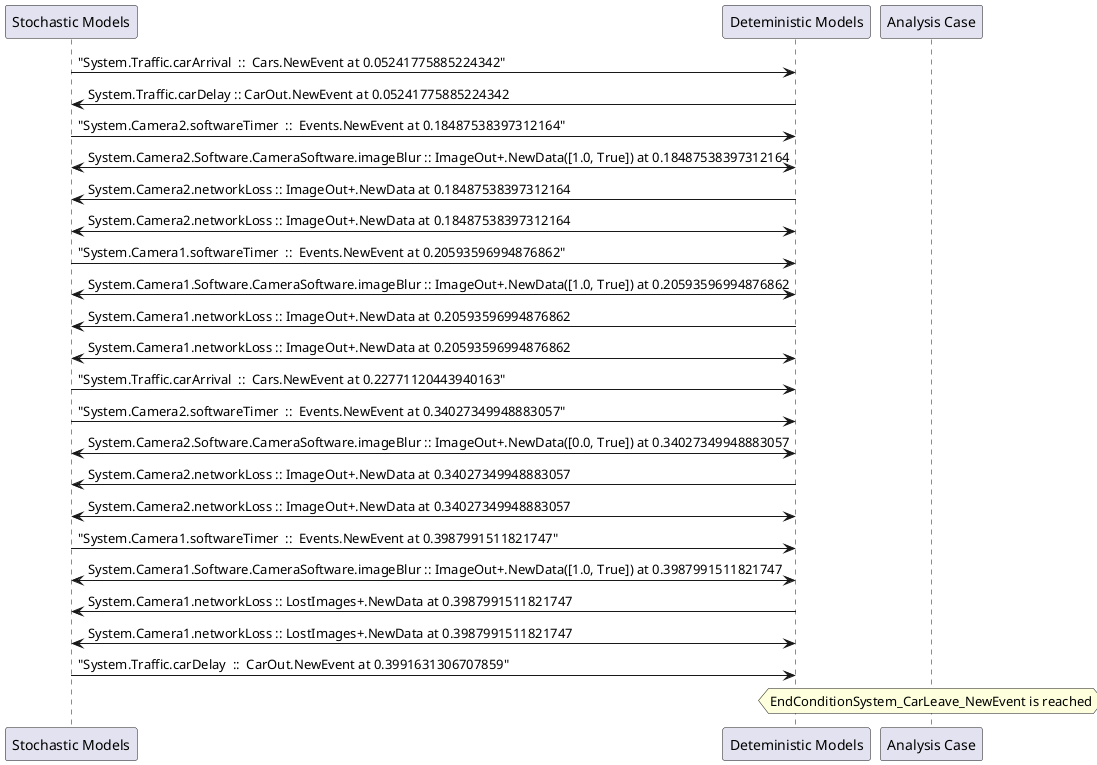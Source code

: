 
	@startuml
	participant "Stochastic Models" as stochmodel
	participant "Deteministic Models" as detmodel
	participant "Analysis Case" as analysis
	{39947_stop} stochmodel -> detmodel : "System.Traffic.carArrival  ::  Cars.NewEvent at 0.05241775885224342"
{39958_start} detmodel -> stochmodel : System.Traffic.carDelay :: CarOut.NewEvent at 0.05241775885224342
{39931_stop} stochmodel -> detmodel : "System.Camera2.softwareTimer  ::  Events.NewEvent at 0.18487538397312164"
detmodel <-> stochmodel : System.Camera2.Software.CameraSoftware.imageBlur :: ImageOut+.NewData([1.0, True]) at 0.18487538397312164
detmodel -> stochmodel : System.Camera2.networkLoss :: ImageOut+.NewData at 0.18487538397312164
detmodel <-> stochmodel : System.Camera2.networkLoss :: ImageOut+.NewData at 0.18487538397312164
{39915_stop} stochmodel -> detmodel : "System.Camera1.softwareTimer  ::  Events.NewEvent at 0.20593596994876862"
detmodel <-> stochmodel : System.Camera1.Software.CameraSoftware.imageBlur :: ImageOut+.NewData([1.0, True]) at 0.20593596994876862
detmodel -> stochmodel : System.Camera1.networkLoss :: ImageOut+.NewData at 0.20593596994876862
detmodel <-> stochmodel : System.Camera1.networkLoss :: ImageOut+.NewData at 0.20593596994876862
{39948_stop} stochmodel -> detmodel : "System.Traffic.carArrival  ::  Cars.NewEvent at 0.22771120443940163"
{39932_stop} stochmodel -> detmodel : "System.Camera2.softwareTimer  ::  Events.NewEvent at 0.34027349948883057"
detmodel <-> stochmodel : System.Camera2.Software.CameraSoftware.imageBlur :: ImageOut+.NewData([0.0, True]) at 0.34027349948883057
detmodel -> stochmodel : System.Camera2.networkLoss :: ImageOut+.NewData at 0.34027349948883057
detmodel <-> stochmodel : System.Camera2.networkLoss :: ImageOut+.NewData at 0.34027349948883057
{39916_stop} stochmodel -> detmodel : "System.Camera1.softwareTimer  ::  Events.NewEvent at 0.3987991511821747"
detmodel <-> stochmodel : System.Camera1.Software.CameraSoftware.imageBlur :: ImageOut+.NewData([1.0, True]) at 0.3987991511821747
detmodel -> stochmodel : System.Camera1.networkLoss :: LostImages+.NewData at 0.3987991511821747
detmodel <-> stochmodel : System.Camera1.networkLoss :: LostImages+.NewData at 0.3987991511821747
{39958_stop} stochmodel -> detmodel : "System.Traffic.carDelay  ::  CarOut.NewEvent at 0.3991631306707859"
{39958_start} <-> {39958_stop} : delay
hnote over analysis 
EndConditionSystem_CarLeave_NewEvent is reached
endnote
@enduml